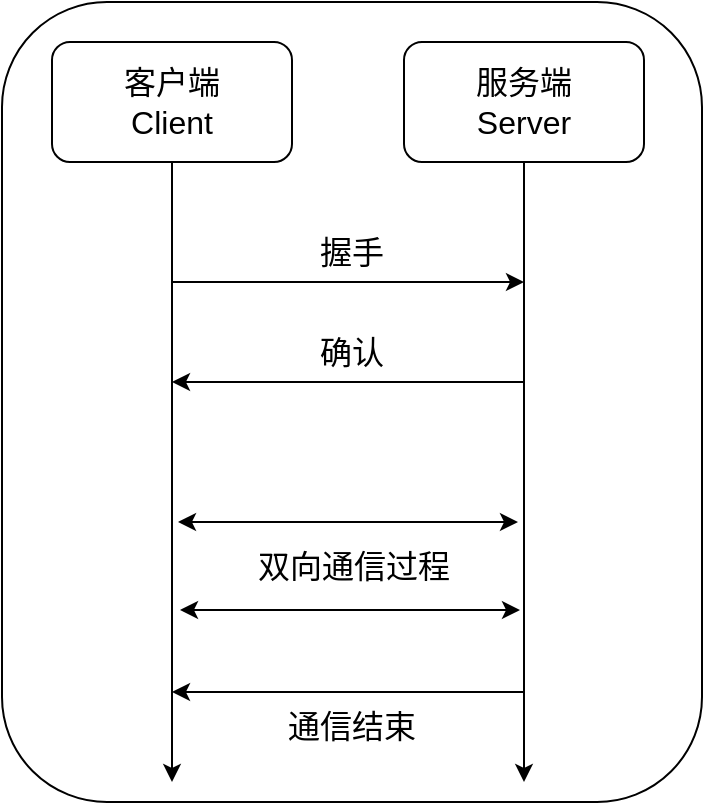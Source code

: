<mxfile version="27.0.4">
  <diagram name="第 1 页" id="8cyfDoxYV-YuMFjR1765">
    <mxGraphModel dx="1500" dy="826" grid="1" gridSize="10" guides="1" tooltips="1" connect="1" arrows="1" fold="1" page="1" pageScale="1" pageWidth="827" pageHeight="1169" math="0" shadow="0">
      <root>
        <mxCell id="0" />
        <mxCell id="1" parent="0" />
        <mxCell id="RkOe_8PtJtfO_KYYY1FP-1" value="" style="rounded=1;whiteSpace=wrap;html=1;" vertex="1" parent="1">
          <mxGeometry x="329" y="240" width="350" height="400" as="geometry" />
        </mxCell>
        <mxCell id="RkOe_8PtJtfO_KYYY1FP-4" value="&lt;font style=&quot;font-size: 16px;&quot;&gt;客户端&lt;/font&gt;&lt;div&gt;&lt;font style=&quot;font-size: 16px;&quot;&gt;Client&lt;/font&gt;&lt;/div&gt;" style="rounded=1;whiteSpace=wrap;html=1;" vertex="1" parent="1">
          <mxGeometry x="354" y="260" width="120" height="60" as="geometry" />
        </mxCell>
        <mxCell id="RkOe_8PtJtfO_KYYY1FP-5" value="&lt;font style=&quot;font-size: 16px;&quot;&gt;服务端&lt;/font&gt;&lt;div&gt;&lt;font style=&quot;font-size: 16px;&quot;&gt;Server&lt;/font&gt;&lt;/div&gt;" style="rounded=1;whiteSpace=wrap;html=1;" vertex="1" parent="1">
          <mxGeometry x="530" y="260" width="120" height="60" as="geometry" />
        </mxCell>
        <mxCell id="RkOe_8PtJtfO_KYYY1FP-8" value="" style="endArrow=classic;html=1;rounded=0;exitX=0.5;exitY=1;exitDx=0;exitDy=0;" edge="1" parent="1" source="RkOe_8PtJtfO_KYYY1FP-4">
          <mxGeometry width="50" height="50" relative="1" as="geometry">
            <mxPoint x="479" y="350" as="sourcePoint" />
            <mxPoint x="414" y="630" as="targetPoint" />
          </mxGeometry>
        </mxCell>
        <mxCell id="RkOe_8PtJtfO_KYYY1FP-9" value="" style="endArrow=classic;html=1;rounded=0;exitX=0.5;exitY=1;exitDx=0;exitDy=0;" edge="1" parent="1">
          <mxGeometry width="50" height="50" relative="1" as="geometry">
            <mxPoint x="590" y="320" as="sourcePoint" />
            <mxPoint x="590" y="630" as="targetPoint" />
          </mxGeometry>
        </mxCell>
        <mxCell id="RkOe_8PtJtfO_KYYY1FP-10" value="" style="endArrow=classic;html=1;rounded=0;" edge="1" parent="1">
          <mxGeometry width="50" height="50" relative="1" as="geometry">
            <mxPoint x="414" y="380" as="sourcePoint" />
            <mxPoint x="590" y="380" as="targetPoint" />
          </mxGeometry>
        </mxCell>
        <mxCell id="RkOe_8PtJtfO_KYYY1FP-11" value="" style="endArrow=classic;html=1;rounded=0;" edge="1" parent="1">
          <mxGeometry width="50" height="50" relative="1" as="geometry">
            <mxPoint x="590" y="430" as="sourcePoint" />
            <mxPoint x="414" y="430" as="targetPoint" />
          </mxGeometry>
        </mxCell>
        <mxCell id="RkOe_8PtJtfO_KYYY1FP-12" value="" style="endArrow=classic;startArrow=classic;html=1;rounded=0;" edge="1" parent="1">
          <mxGeometry width="50" height="50" relative="1" as="geometry">
            <mxPoint x="417" y="500" as="sourcePoint" />
            <mxPoint x="587" y="500" as="targetPoint" />
          </mxGeometry>
        </mxCell>
        <mxCell id="RkOe_8PtJtfO_KYYY1FP-13" value="" style="endArrow=classic;startArrow=classic;html=1;rounded=0;" edge="1" parent="1">
          <mxGeometry width="50" height="50" relative="1" as="geometry">
            <mxPoint x="418" y="544" as="sourcePoint" />
            <mxPoint x="588" y="544" as="targetPoint" />
          </mxGeometry>
        </mxCell>
        <mxCell id="RkOe_8PtJtfO_KYYY1FP-15" value="" style="endArrow=classic;html=1;rounded=0;" edge="1" parent="1">
          <mxGeometry width="50" height="50" relative="1" as="geometry">
            <mxPoint x="590" y="585" as="sourcePoint" />
            <mxPoint x="414" y="585" as="targetPoint" />
          </mxGeometry>
        </mxCell>
        <mxCell id="RkOe_8PtJtfO_KYYY1FP-16" value="&lt;font style=&quot;font-size: 16px;&quot;&gt;握手&lt;/font&gt;" style="text;html=1;align=center;verticalAlign=middle;whiteSpace=wrap;rounded=0;" vertex="1" parent="1">
          <mxGeometry x="474" y="350" width="60" height="30" as="geometry" />
        </mxCell>
        <mxCell id="RkOe_8PtJtfO_KYYY1FP-18" value="&lt;font style=&quot;font-size: 16px;&quot;&gt;确认&lt;/font&gt;" style="text;html=1;align=center;verticalAlign=middle;whiteSpace=wrap;rounded=0;" vertex="1" parent="1">
          <mxGeometry x="474" y="400" width="60" height="30" as="geometry" />
        </mxCell>
        <mxCell id="RkOe_8PtJtfO_KYYY1FP-19" value="&lt;font style=&quot;font-size: 16px;&quot;&gt;双向通信过程&lt;/font&gt;" style="text;html=1;align=center;verticalAlign=middle;whiteSpace=wrap;rounded=0;" vertex="1" parent="1">
          <mxGeometry x="450" y="507" width="110" height="30" as="geometry" />
        </mxCell>
        <mxCell id="RkOe_8PtJtfO_KYYY1FP-20" value="&lt;font style=&quot;font-size: 16px;&quot;&gt;通信结束&lt;/font&gt;" style="text;html=1;align=center;verticalAlign=middle;whiteSpace=wrap;rounded=0;" vertex="1" parent="1">
          <mxGeometry x="454" y="587" width="100" height="30" as="geometry" />
        </mxCell>
      </root>
    </mxGraphModel>
  </diagram>
</mxfile>

